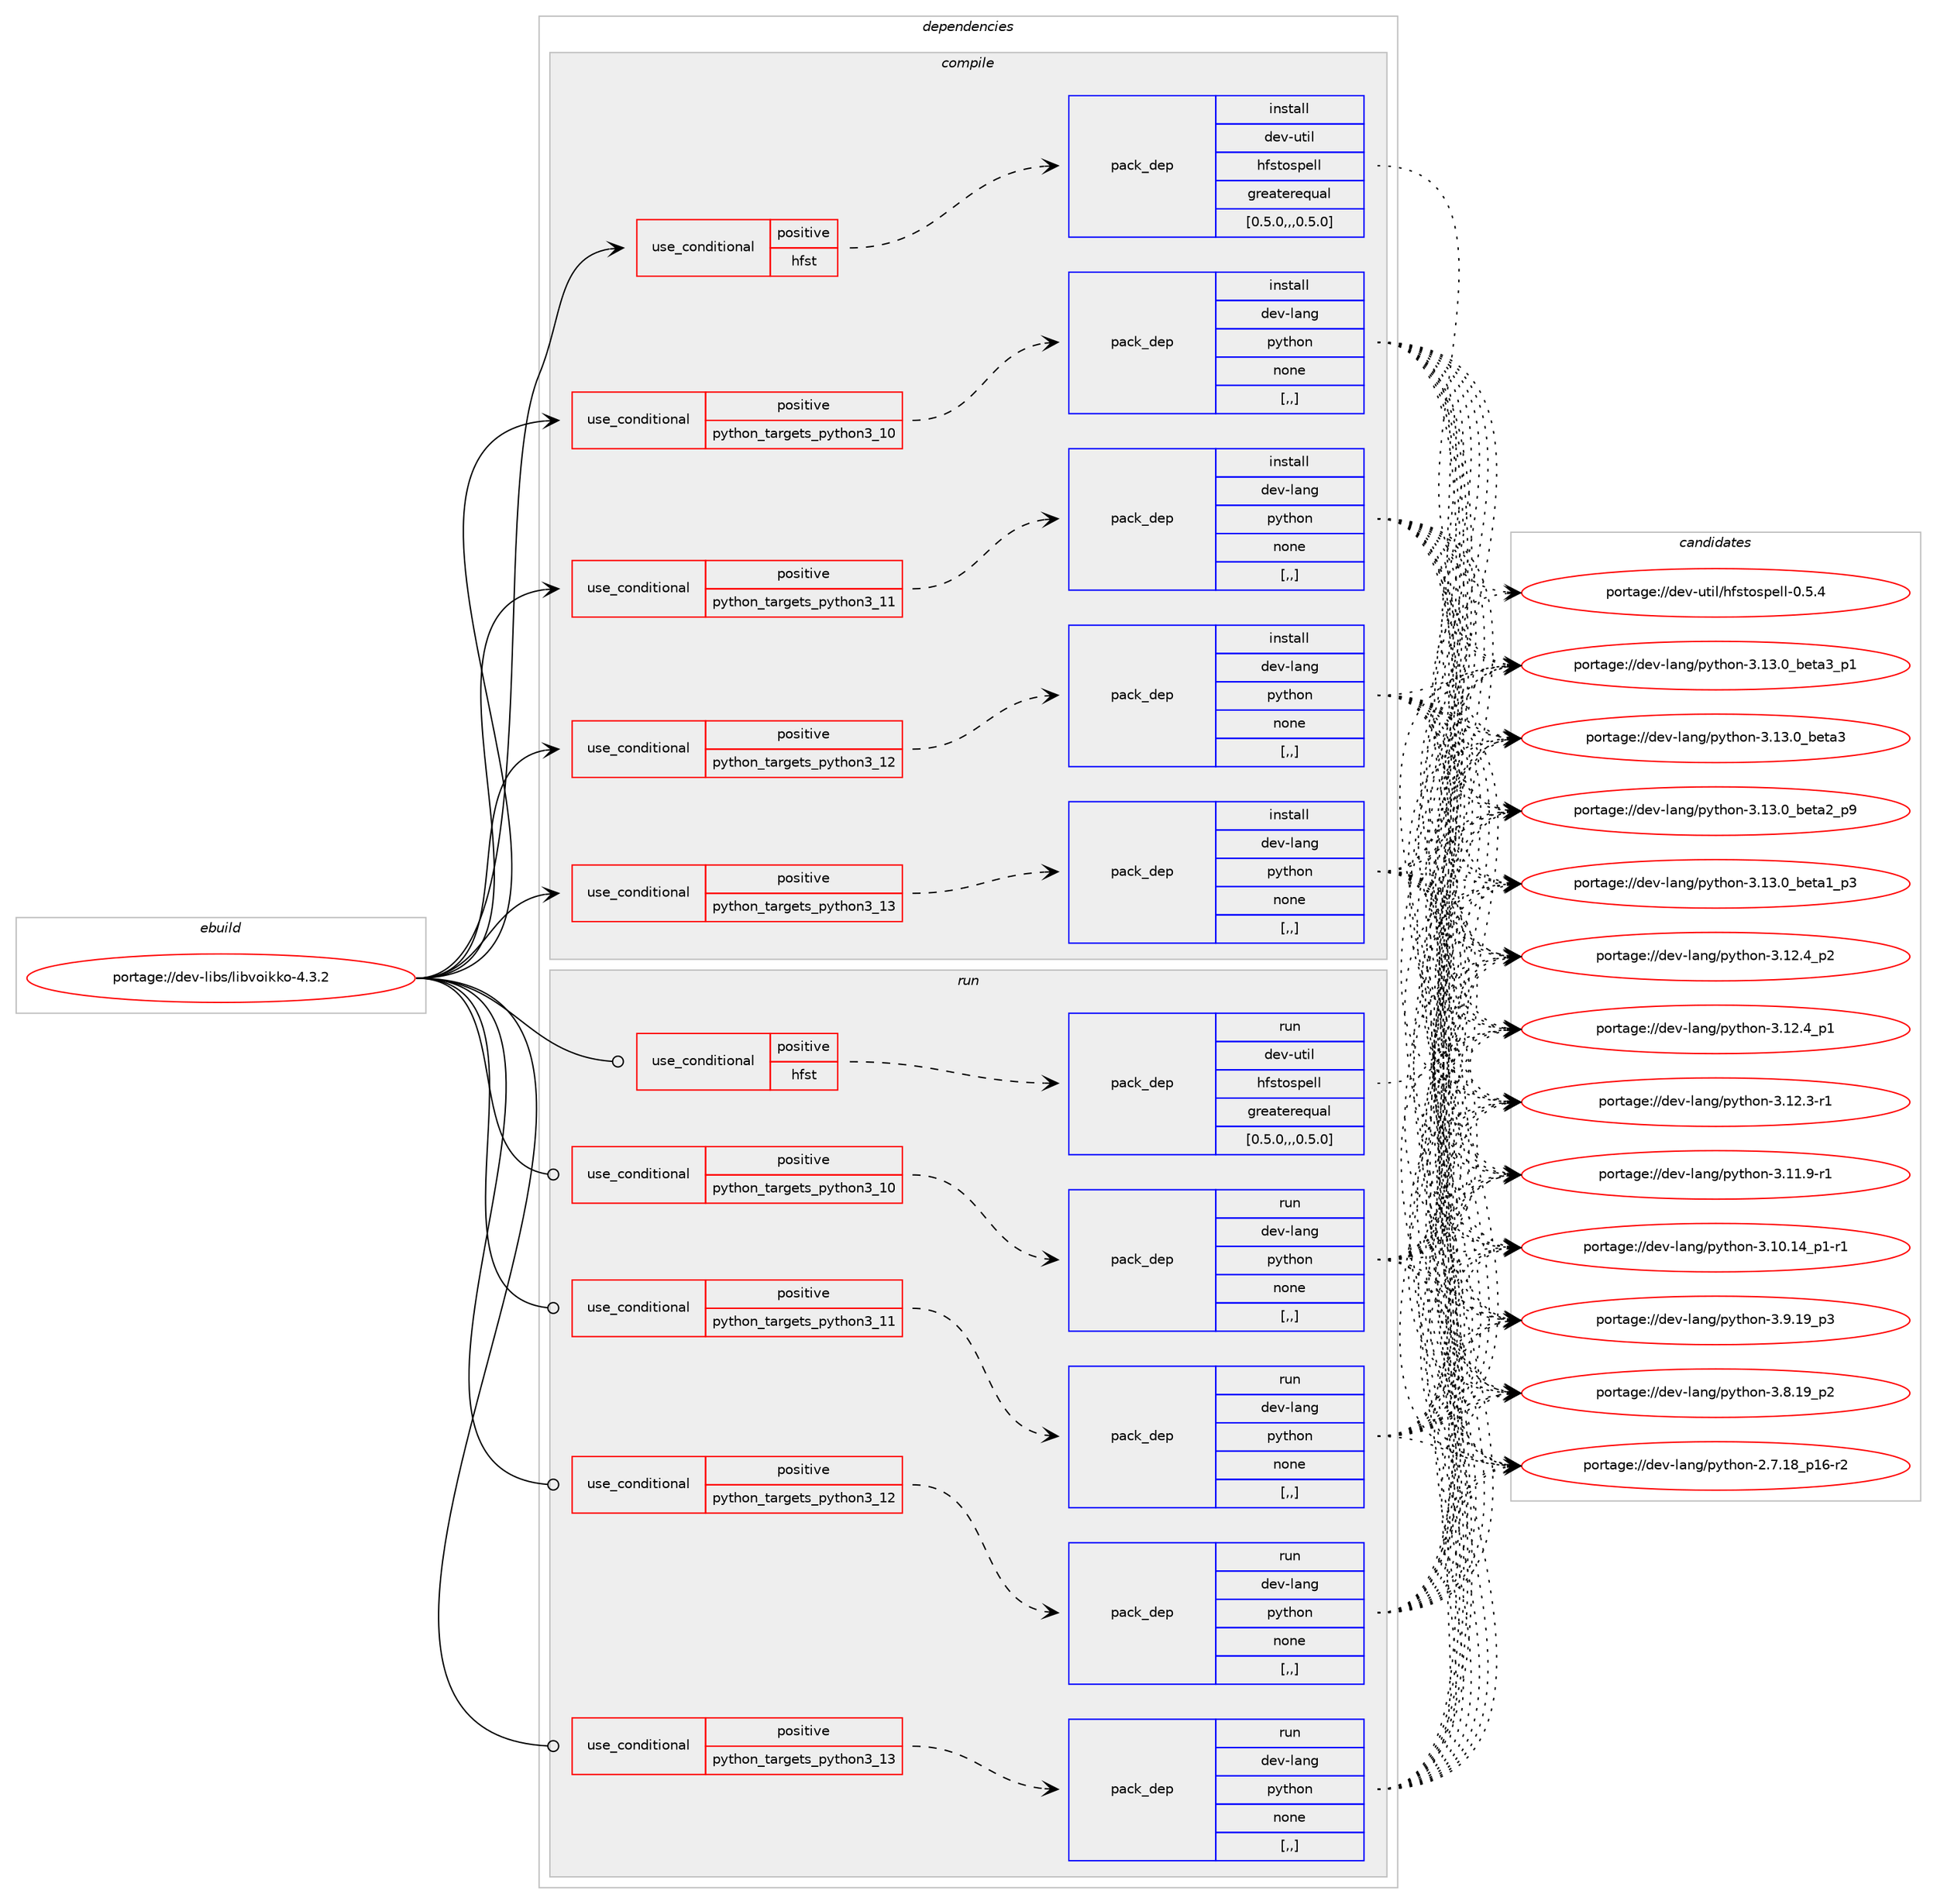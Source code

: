 digraph prolog {

# *************
# Graph options
# *************

newrank=true;
concentrate=true;
compound=true;
graph [rankdir=LR,fontname=Helvetica,fontsize=10,ranksep=1.5];#, ranksep=2.5, nodesep=0.2];
edge  [arrowhead=vee];
node  [fontname=Helvetica,fontsize=10];

# **********
# The ebuild
# **********

subgraph cluster_leftcol {
color=gray;
rank=same;
label=<<i>ebuild</i>>;
id [label="portage://dev-libs/libvoikko-4.3.2", color=red, width=4, href="../dev-libs/libvoikko-4.3.2.svg"];
}

# ****************
# The dependencies
# ****************

subgraph cluster_midcol {
color=gray;
label=<<i>dependencies</i>>;
subgraph cluster_compile {
fillcolor="#eeeeee";
style=filled;
label=<<i>compile</i>>;
subgraph cond27112 {
dependency110482 [label=<<TABLE BORDER="0" CELLBORDER="1" CELLSPACING="0" CELLPADDING="4"><TR><TD ROWSPAN="3" CELLPADDING="10">use_conditional</TD></TR><TR><TD>positive</TD></TR><TR><TD>hfst</TD></TR></TABLE>>, shape=none, color=red];
subgraph pack82189 {
dependency110483 [label=<<TABLE BORDER="0" CELLBORDER="1" CELLSPACING="0" CELLPADDING="4" WIDTH="220"><TR><TD ROWSPAN="6" CELLPADDING="30">pack_dep</TD></TR><TR><TD WIDTH="110">install</TD></TR><TR><TD>dev-util</TD></TR><TR><TD>hfstospell</TD></TR><TR><TD>greaterequal</TD></TR><TR><TD>[0.5.0,,,0.5.0]</TD></TR></TABLE>>, shape=none, color=blue];
}
dependency110482:e -> dependency110483:w [weight=20,style="dashed",arrowhead="vee"];
}
id:e -> dependency110482:w [weight=20,style="solid",arrowhead="vee"];
subgraph cond27113 {
dependency110484 [label=<<TABLE BORDER="0" CELLBORDER="1" CELLSPACING="0" CELLPADDING="4"><TR><TD ROWSPAN="3" CELLPADDING="10">use_conditional</TD></TR><TR><TD>positive</TD></TR><TR><TD>python_targets_python3_10</TD></TR></TABLE>>, shape=none, color=red];
subgraph pack82190 {
dependency110485 [label=<<TABLE BORDER="0" CELLBORDER="1" CELLSPACING="0" CELLPADDING="4" WIDTH="220"><TR><TD ROWSPAN="6" CELLPADDING="30">pack_dep</TD></TR><TR><TD WIDTH="110">install</TD></TR><TR><TD>dev-lang</TD></TR><TR><TD>python</TD></TR><TR><TD>none</TD></TR><TR><TD>[,,]</TD></TR></TABLE>>, shape=none, color=blue];
}
dependency110484:e -> dependency110485:w [weight=20,style="dashed",arrowhead="vee"];
}
id:e -> dependency110484:w [weight=20,style="solid",arrowhead="vee"];
subgraph cond27114 {
dependency110486 [label=<<TABLE BORDER="0" CELLBORDER="1" CELLSPACING="0" CELLPADDING="4"><TR><TD ROWSPAN="3" CELLPADDING="10">use_conditional</TD></TR><TR><TD>positive</TD></TR><TR><TD>python_targets_python3_11</TD></TR></TABLE>>, shape=none, color=red];
subgraph pack82191 {
dependency110487 [label=<<TABLE BORDER="0" CELLBORDER="1" CELLSPACING="0" CELLPADDING="4" WIDTH="220"><TR><TD ROWSPAN="6" CELLPADDING="30">pack_dep</TD></TR><TR><TD WIDTH="110">install</TD></TR><TR><TD>dev-lang</TD></TR><TR><TD>python</TD></TR><TR><TD>none</TD></TR><TR><TD>[,,]</TD></TR></TABLE>>, shape=none, color=blue];
}
dependency110486:e -> dependency110487:w [weight=20,style="dashed",arrowhead="vee"];
}
id:e -> dependency110486:w [weight=20,style="solid",arrowhead="vee"];
subgraph cond27115 {
dependency110488 [label=<<TABLE BORDER="0" CELLBORDER="1" CELLSPACING="0" CELLPADDING="4"><TR><TD ROWSPAN="3" CELLPADDING="10">use_conditional</TD></TR><TR><TD>positive</TD></TR><TR><TD>python_targets_python3_12</TD></TR></TABLE>>, shape=none, color=red];
subgraph pack82192 {
dependency110489 [label=<<TABLE BORDER="0" CELLBORDER="1" CELLSPACING="0" CELLPADDING="4" WIDTH="220"><TR><TD ROWSPAN="6" CELLPADDING="30">pack_dep</TD></TR><TR><TD WIDTH="110">install</TD></TR><TR><TD>dev-lang</TD></TR><TR><TD>python</TD></TR><TR><TD>none</TD></TR><TR><TD>[,,]</TD></TR></TABLE>>, shape=none, color=blue];
}
dependency110488:e -> dependency110489:w [weight=20,style="dashed",arrowhead="vee"];
}
id:e -> dependency110488:w [weight=20,style="solid",arrowhead="vee"];
subgraph cond27116 {
dependency110490 [label=<<TABLE BORDER="0" CELLBORDER="1" CELLSPACING="0" CELLPADDING="4"><TR><TD ROWSPAN="3" CELLPADDING="10">use_conditional</TD></TR><TR><TD>positive</TD></TR><TR><TD>python_targets_python3_13</TD></TR></TABLE>>, shape=none, color=red];
subgraph pack82193 {
dependency110491 [label=<<TABLE BORDER="0" CELLBORDER="1" CELLSPACING="0" CELLPADDING="4" WIDTH="220"><TR><TD ROWSPAN="6" CELLPADDING="30">pack_dep</TD></TR><TR><TD WIDTH="110">install</TD></TR><TR><TD>dev-lang</TD></TR><TR><TD>python</TD></TR><TR><TD>none</TD></TR><TR><TD>[,,]</TD></TR></TABLE>>, shape=none, color=blue];
}
dependency110490:e -> dependency110491:w [weight=20,style="dashed",arrowhead="vee"];
}
id:e -> dependency110490:w [weight=20,style="solid",arrowhead="vee"];
}
subgraph cluster_compileandrun {
fillcolor="#eeeeee";
style=filled;
label=<<i>compile and run</i>>;
}
subgraph cluster_run {
fillcolor="#eeeeee";
style=filled;
label=<<i>run</i>>;
subgraph cond27117 {
dependency110492 [label=<<TABLE BORDER="0" CELLBORDER="1" CELLSPACING="0" CELLPADDING="4"><TR><TD ROWSPAN="3" CELLPADDING="10">use_conditional</TD></TR><TR><TD>positive</TD></TR><TR><TD>hfst</TD></TR></TABLE>>, shape=none, color=red];
subgraph pack82194 {
dependency110493 [label=<<TABLE BORDER="0" CELLBORDER="1" CELLSPACING="0" CELLPADDING="4" WIDTH="220"><TR><TD ROWSPAN="6" CELLPADDING="30">pack_dep</TD></TR><TR><TD WIDTH="110">run</TD></TR><TR><TD>dev-util</TD></TR><TR><TD>hfstospell</TD></TR><TR><TD>greaterequal</TD></TR><TR><TD>[0.5.0,,,0.5.0]</TD></TR></TABLE>>, shape=none, color=blue];
}
dependency110492:e -> dependency110493:w [weight=20,style="dashed",arrowhead="vee"];
}
id:e -> dependency110492:w [weight=20,style="solid",arrowhead="odot"];
subgraph cond27118 {
dependency110494 [label=<<TABLE BORDER="0" CELLBORDER="1" CELLSPACING="0" CELLPADDING="4"><TR><TD ROWSPAN="3" CELLPADDING="10">use_conditional</TD></TR><TR><TD>positive</TD></TR><TR><TD>python_targets_python3_10</TD></TR></TABLE>>, shape=none, color=red];
subgraph pack82195 {
dependency110495 [label=<<TABLE BORDER="0" CELLBORDER="1" CELLSPACING="0" CELLPADDING="4" WIDTH="220"><TR><TD ROWSPAN="6" CELLPADDING="30">pack_dep</TD></TR><TR><TD WIDTH="110">run</TD></TR><TR><TD>dev-lang</TD></TR><TR><TD>python</TD></TR><TR><TD>none</TD></TR><TR><TD>[,,]</TD></TR></TABLE>>, shape=none, color=blue];
}
dependency110494:e -> dependency110495:w [weight=20,style="dashed",arrowhead="vee"];
}
id:e -> dependency110494:w [weight=20,style="solid",arrowhead="odot"];
subgraph cond27119 {
dependency110496 [label=<<TABLE BORDER="0" CELLBORDER="1" CELLSPACING="0" CELLPADDING="4"><TR><TD ROWSPAN="3" CELLPADDING="10">use_conditional</TD></TR><TR><TD>positive</TD></TR><TR><TD>python_targets_python3_11</TD></TR></TABLE>>, shape=none, color=red];
subgraph pack82196 {
dependency110497 [label=<<TABLE BORDER="0" CELLBORDER="1" CELLSPACING="0" CELLPADDING="4" WIDTH="220"><TR><TD ROWSPAN="6" CELLPADDING="30">pack_dep</TD></TR><TR><TD WIDTH="110">run</TD></TR><TR><TD>dev-lang</TD></TR><TR><TD>python</TD></TR><TR><TD>none</TD></TR><TR><TD>[,,]</TD></TR></TABLE>>, shape=none, color=blue];
}
dependency110496:e -> dependency110497:w [weight=20,style="dashed",arrowhead="vee"];
}
id:e -> dependency110496:w [weight=20,style="solid",arrowhead="odot"];
subgraph cond27120 {
dependency110498 [label=<<TABLE BORDER="0" CELLBORDER="1" CELLSPACING="0" CELLPADDING="4"><TR><TD ROWSPAN="3" CELLPADDING="10">use_conditional</TD></TR><TR><TD>positive</TD></TR><TR><TD>python_targets_python3_12</TD></TR></TABLE>>, shape=none, color=red];
subgraph pack82197 {
dependency110499 [label=<<TABLE BORDER="0" CELLBORDER="1" CELLSPACING="0" CELLPADDING="4" WIDTH="220"><TR><TD ROWSPAN="6" CELLPADDING="30">pack_dep</TD></TR><TR><TD WIDTH="110">run</TD></TR><TR><TD>dev-lang</TD></TR><TR><TD>python</TD></TR><TR><TD>none</TD></TR><TR><TD>[,,]</TD></TR></TABLE>>, shape=none, color=blue];
}
dependency110498:e -> dependency110499:w [weight=20,style="dashed",arrowhead="vee"];
}
id:e -> dependency110498:w [weight=20,style="solid",arrowhead="odot"];
subgraph cond27121 {
dependency110500 [label=<<TABLE BORDER="0" CELLBORDER="1" CELLSPACING="0" CELLPADDING="4"><TR><TD ROWSPAN="3" CELLPADDING="10">use_conditional</TD></TR><TR><TD>positive</TD></TR><TR><TD>python_targets_python3_13</TD></TR></TABLE>>, shape=none, color=red];
subgraph pack82198 {
dependency110501 [label=<<TABLE BORDER="0" CELLBORDER="1" CELLSPACING="0" CELLPADDING="4" WIDTH="220"><TR><TD ROWSPAN="6" CELLPADDING="30">pack_dep</TD></TR><TR><TD WIDTH="110">run</TD></TR><TR><TD>dev-lang</TD></TR><TR><TD>python</TD></TR><TR><TD>none</TD></TR><TR><TD>[,,]</TD></TR></TABLE>>, shape=none, color=blue];
}
dependency110500:e -> dependency110501:w [weight=20,style="dashed",arrowhead="vee"];
}
id:e -> dependency110500:w [weight=20,style="solid",arrowhead="odot"];
}
}

# **************
# The candidates
# **************

subgraph cluster_choices {
rank=same;
color=gray;
label=<<i>candidates</i>>;

subgraph choice82189 {
color=black;
nodesep=1;
choice1001011184511711610510847104102115116111115112101108108454846534652 [label="portage://dev-util/hfstospell-0.5.4", color=red, width=4,href="../dev-util/hfstospell-0.5.4.svg"];
dependency110483:e -> choice1001011184511711610510847104102115116111115112101108108454846534652:w [style=dotted,weight="100"];
}
subgraph choice82190 {
color=black;
nodesep=1;
choice10010111845108971101034711212111610411111045514649514648959810111697519511249 [label="portage://dev-lang/python-3.13.0_beta3_p1", color=red, width=4,href="../dev-lang/python-3.13.0_beta3_p1.svg"];
choice1001011184510897110103471121211161041111104551464951464895981011169751 [label="portage://dev-lang/python-3.13.0_beta3", color=red, width=4,href="../dev-lang/python-3.13.0_beta3.svg"];
choice10010111845108971101034711212111610411111045514649514648959810111697509511257 [label="portage://dev-lang/python-3.13.0_beta2_p9", color=red, width=4,href="../dev-lang/python-3.13.0_beta2_p9.svg"];
choice10010111845108971101034711212111610411111045514649514648959810111697499511251 [label="portage://dev-lang/python-3.13.0_beta1_p3", color=red, width=4,href="../dev-lang/python-3.13.0_beta1_p3.svg"];
choice100101118451089711010347112121116104111110455146495046529511250 [label="portage://dev-lang/python-3.12.4_p2", color=red, width=4,href="../dev-lang/python-3.12.4_p2.svg"];
choice100101118451089711010347112121116104111110455146495046529511249 [label="portage://dev-lang/python-3.12.4_p1", color=red, width=4,href="../dev-lang/python-3.12.4_p1.svg"];
choice100101118451089711010347112121116104111110455146495046514511449 [label="portage://dev-lang/python-3.12.3-r1", color=red, width=4,href="../dev-lang/python-3.12.3-r1.svg"];
choice100101118451089711010347112121116104111110455146494946574511449 [label="portage://dev-lang/python-3.11.9-r1", color=red, width=4,href="../dev-lang/python-3.11.9-r1.svg"];
choice100101118451089711010347112121116104111110455146494846495295112494511449 [label="portage://dev-lang/python-3.10.14_p1-r1", color=red, width=4,href="../dev-lang/python-3.10.14_p1-r1.svg"];
choice100101118451089711010347112121116104111110455146574649579511251 [label="portage://dev-lang/python-3.9.19_p3", color=red, width=4,href="../dev-lang/python-3.9.19_p3.svg"];
choice100101118451089711010347112121116104111110455146564649579511250 [label="portage://dev-lang/python-3.8.19_p2", color=red, width=4,href="../dev-lang/python-3.8.19_p2.svg"];
choice100101118451089711010347112121116104111110455046554649569511249544511450 [label="portage://dev-lang/python-2.7.18_p16-r2", color=red, width=4,href="../dev-lang/python-2.7.18_p16-r2.svg"];
dependency110485:e -> choice10010111845108971101034711212111610411111045514649514648959810111697519511249:w [style=dotted,weight="100"];
dependency110485:e -> choice1001011184510897110103471121211161041111104551464951464895981011169751:w [style=dotted,weight="100"];
dependency110485:e -> choice10010111845108971101034711212111610411111045514649514648959810111697509511257:w [style=dotted,weight="100"];
dependency110485:e -> choice10010111845108971101034711212111610411111045514649514648959810111697499511251:w [style=dotted,weight="100"];
dependency110485:e -> choice100101118451089711010347112121116104111110455146495046529511250:w [style=dotted,weight="100"];
dependency110485:e -> choice100101118451089711010347112121116104111110455146495046529511249:w [style=dotted,weight="100"];
dependency110485:e -> choice100101118451089711010347112121116104111110455146495046514511449:w [style=dotted,weight="100"];
dependency110485:e -> choice100101118451089711010347112121116104111110455146494946574511449:w [style=dotted,weight="100"];
dependency110485:e -> choice100101118451089711010347112121116104111110455146494846495295112494511449:w [style=dotted,weight="100"];
dependency110485:e -> choice100101118451089711010347112121116104111110455146574649579511251:w [style=dotted,weight="100"];
dependency110485:e -> choice100101118451089711010347112121116104111110455146564649579511250:w [style=dotted,weight="100"];
dependency110485:e -> choice100101118451089711010347112121116104111110455046554649569511249544511450:w [style=dotted,weight="100"];
}
subgraph choice82191 {
color=black;
nodesep=1;
choice10010111845108971101034711212111610411111045514649514648959810111697519511249 [label="portage://dev-lang/python-3.13.0_beta3_p1", color=red, width=4,href="../dev-lang/python-3.13.0_beta3_p1.svg"];
choice1001011184510897110103471121211161041111104551464951464895981011169751 [label="portage://dev-lang/python-3.13.0_beta3", color=red, width=4,href="../dev-lang/python-3.13.0_beta3.svg"];
choice10010111845108971101034711212111610411111045514649514648959810111697509511257 [label="portage://dev-lang/python-3.13.0_beta2_p9", color=red, width=4,href="../dev-lang/python-3.13.0_beta2_p9.svg"];
choice10010111845108971101034711212111610411111045514649514648959810111697499511251 [label="portage://dev-lang/python-3.13.0_beta1_p3", color=red, width=4,href="../dev-lang/python-3.13.0_beta1_p3.svg"];
choice100101118451089711010347112121116104111110455146495046529511250 [label="portage://dev-lang/python-3.12.4_p2", color=red, width=4,href="../dev-lang/python-3.12.4_p2.svg"];
choice100101118451089711010347112121116104111110455146495046529511249 [label="portage://dev-lang/python-3.12.4_p1", color=red, width=4,href="../dev-lang/python-3.12.4_p1.svg"];
choice100101118451089711010347112121116104111110455146495046514511449 [label="portage://dev-lang/python-3.12.3-r1", color=red, width=4,href="../dev-lang/python-3.12.3-r1.svg"];
choice100101118451089711010347112121116104111110455146494946574511449 [label="portage://dev-lang/python-3.11.9-r1", color=red, width=4,href="../dev-lang/python-3.11.9-r1.svg"];
choice100101118451089711010347112121116104111110455146494846495295112494511449 [label="portage://dev-lang/python-3.10.14_p1-r1", color=red, width=4,href="../dev-lang/python-3.10.14_p1-r1.svg"];
choice100101118451089711010347112121116104111110455146574649579511251 [label="portage://dev-lang/python-3.9.19_p3", color=red, width=4,href="../dev-lang/python-3.9.19_p3.svg"];
choice100101118451089711010347112121116104111110455146564649579511250 [label="portage://dev-lang/python-3.8.19_p2", color=red, width=4,href="../dev-lang/python-3.8.19_p2.svg"];
choice100101118451089711010347112121116104111110455046554649569511249544511450 [label="portage://dev-lang/python-2.7.18_p16-r2", color=red, width=4,href="../dev-lang/python-2.7.18_p16-r2.svg"];
dependency110487:e -> choice10010111845108971101034711212111610411111045514649514648959810111697519511249:w [style=dotted,weight="100"];
dependency110487:e -> choice1001011184510897110103471121211161041111104551464951464895981011169751:w [style=dotted,weight="100"];
dependency110487:e -> choice10010111845108971101034711212111610411111045514649514648959810111697509511257:w [style=dotted,weight="100"];
dependency110487:e -> choice10010111845108971101034711212111610411111045514649514648959810111697499511251:w [style=dotted,weight="100"];
dependency110487:e -> choice100101118451089711010347112121116104111110455146495046529511250:w [style=dotted,weight="100"];
dependency110487:e -> choice100101118451089711010347112121116104111110455146495046529511249:w [style=dotted,weight="100"];
dependency110487:e -> choice100101118451089711010347112121116104111110455146495046514511449:w [style=dotted,weight="100"];
dependency110487:e -> choice100101118451089711010347112121116104111110455146494946574511449:w [style=dotted,weight="100"];
dependency110487:e -> choice100101118451089711010347112121116104111110455146494846495295112494511449:w [style=dotted,weight="100"];
dependency110487:e -> choice100101118451089711010347112121116104111110455146574649579511251:w [style=dotted,weight="100"];
dependency110487:e -> choice100101118451089711010347112121116104111110455146564649579511250:w [style=dotted,weight="100"];
dependency110487:e -> choice100101118451089711010347112121116104111110455046554649569511249544511450:w [style=dotted,weight="100"];
}
subgraph choice82192 {
color=black;
nodesep=1;
choice10010111845108971101034711212111610411111045514649514648959810111697519511249 [label="portage://dev-lang/python-3.13.0_beta3_p1", color=red, width=4,href="../dev-lang/python-3.13.0_beta3_p1.svg"];
choice1001011184510897110103471121211161041111104551464951464895981011169751 [label="portage://dev-lang/python-3.13.0_beta3", color=red, width=4,href="../dev-lang/python-3.13.0_beta3.svg"];
choice10010111845108971101034711212111610411111045514649514648959810111697509511257 [label="portage://dev-lang/python-3.13.0_beta2_p9", color=red, width=4,href="../dev-lang/python-3.13.0_beta2_p9.svg"];
choice10010111845108971101034711212111610411111045514649514648959810111697499511251 [label="portage://dev-lang/python-3.13.0_beta1_p3", color=red, width=4,href="../dev-lang/python-3.13.0_beta1_p3.svg"];
choice100101118451089711010347112121116104111110455146495046529511250 [label="portage://dev-lang/python-3.12.4_p2", color=red, width=4,href="../dev-lang/python-3.12.4_p2.svg"];
choice100101118451089711010347112121116104111110455146495046529511249 [label="portage://dev-lang/python-3.12.4_p1", color=red, width=4,href="../dev-lang/python-3.12.4_p1.svg"];
choice100101118451089711010347112121116104111110455146495046514511449 [label="portage://dev-lang/python-3.12.3-r1", color=red, width=4,href="../dev-lang/python-3.12.3-r1.svg"];
choice100101118451089711010347112121116104111110455146494946574511449 [label="portage://dev-lang/python-3.11.9-r1", color=red, width=4,href="../dev-lang/python-3.11.9-r1.svg"];
choice100101118451089711010347112121116104111110455146494846495295112494511449 [label="portage://dev-lang/python-3.10.14_p1-r1", color=red, width=4,href="../dev-lang/python-3.10.14_p1-r1.svg"];
choice100101118451089711010347112121116104111110455146574649579511251 [label="portage://dev-lang/python-3.9.19_p3", color=red, width=4,href="../dev-lang/python-3.9.19_p3.svg"];
choice100101118451089711010347112121116104111110455146564649579511250 [label="portage://dev-lang/python-3.8.19_p2", color=red, width=4,href="../dev-lang/python-3.8.19_p2.svg"];
choice100101118451089711010347112121116104111110455046554649569511249544511450 [label="portage://dev-lang/python-2.7.18_p16-r2", color=red, width=4,href="../dev-lang/python-2.7.18_p16-r2.svg"];
dependency110489:e -> choice10010111845108971101034711212111610411111045514649514648959810111697519511249:w [style=dotted,weight="100"];
dependency110489:e -> choice1001011184510897110103471121211161041111104551464951464895981011169751:w [style=dotted,weight="100"];
dependency110489:e -> choice10010111845108971101034711212111610411111045514649514648959810111697509511257:w [style=dotted,weight="100"];
dependency110489:e -> choice10010111845108971101034711212111610411111045514649514648959810111697499511251:w [style=dotted,weight="100"];
dependency110489:e -> choice100101118451089711010347112121116104111110455146495046529511250:w [style=dotted,weight="100"];
dependency110489:e -> choice100101118451089711010347112121116104111110455146495046529511249:w [style=dotted,weight="100"];
dependency110489:e -> choice100101118451089711010347112121116104111110455146495046514511449:w [style=dotted,weight="100"];
dependency110489:e -> choice100101118451089711010347112121116104111110455146494946574511449:w [style=dotted,weight="100"];
dependency110489:e -> choice100101118451089711010347112121116104111110455146494846495295112494511449:w [style=dotted,weight="100"];
dependency110489:e -> choice100101118451089711010347112121116104111110455146574649579511251:w [style=dotted,weight="100"];
dependency110489:e -> choice100101118451089711010347112121116104111110455146564649579511250:w [style=dotted,weight="100"];
dependency110489:e -> choice100101118451089711010347112121116104111110455046554649569511249544511450:w [style=dotted,weight="100"];
}
subgraph choice82193 {
color=black;
nodesep=1;
choice10010111845108971101034711212111610411111045514649514648959810111697519511249 [label="portage://dev-lang/python-3.13.0_beta3_p1", color=red, width=4,href="../dev-lang/python-3.13.0_beta3_p1.svg"];
choice1001011184510897110103471121211161041111104551464951464895981011169751 [label="portage://dev-lang/python-3.13.0_beta3", color=red, width=4,href="../dev-lang/python-3.13.0_beta3.svg"];
choice10010111845108971101034711212111610411111045514649514648959810111697509511257 [label="portage://dev-lang/python-3.13.0_beta2_p9", color=red, width=4,href="../dev-lang/python-3.13.0_beta2_p9.svg"];
choice10010111845108971101034711212111610411111045514649514648959810111697499511251 [label="portage://dev-lang/python-3.13.0_beta1_p3", color=red, width=4,href="../dev-lang/python-3.13.0_beta1_p3.svg"];
choice100101118451089711010347112121116104111110455146495046529511250 [label="portage://dev-lang/python-3.12.4_p2", color=red, width=4,href="../dev-lang/python-3.12.4_p2.svg"];
choice100101118451089711010347112121116104111110455146495046529511249 [label="portage://dev-lang/python-3.12.4_p1", color=red, width=4,href="../dev-lang/python-3.12.4_p1.svg"];
choice100101118451089711010347112121116104111110455146495046514511449 [label="portage://dev-lang/python-3.12.3-r1", color=red, width=4,href="../dev-lang/python-3.12.3-r1.svg"];
choice100101118451089711010347112121116104111110455146494946574511449 [label="portage://dev-lang/python-3.11.9-r1", color=red, width=4,href="../dev-lang/python-3.11.9-r1.svg"];
choice100101118451089711010347112121116104111110455146494846495295112494511449 [label="portage://dev-lang/python-3.10.14_p1-r1", color=red, width=4,href="../dev-lang/python-3.10.14_p1-r1.svg"];
choice100101118451089711010347112121116104111110455146574649579511251 [label="portage://dev-lang/python-3.9.19_p3", color=red, width=4,href="../dev-lang/python-3.9.19_p3.svg"];
choice100101118451089711010347112121116104111110455146564649579511250 [label="portage://dev-lang/python-3.8.19_p2", color=red, width=4,href="../dev-lang/python-3.8.19_p2.svg"];
choice100101118451089711010347112121116104111110455046554649569511249544511450 [label="portage://dev-lang/python-2.7.18_p16-r2", color=red, width=4,href="../dev-lang/python-2.7.18_p16-r2.svg"];
dependency110491:e -> choice10010111845108971101034711212111610411111045514649514648959810111697519511249:w [style=dotted,weight="100"];
dependency110491:e -> choice1001011184510897110103471121211161041111104551464951464895981011169751:w [style=dotted,weight="100"];
dependency110491:e -> choice10010111845108971101034711212111610411111045514649514648959810111697509511257:w [style=dotted,weight="100"];
dependency110491:e -> choice10010111845108971101034711212111610411111045514649514648959810111697499511251:w [style=dotted,weight="100"];
dependency110491:e -> choice100101118451089711010347112121116104111110455146495046529511250:w [style=dotted,weight="100"];
dependency110491:e -> choice100101118451089711010347112121116104111110455146495046529511249:w [style=dotted,weight="100"];
dependency110491:e -> choice100101118451089711010347112121116104111110455146495046514511449:w [style=dotted,weight="100"];
dependency110491:e -> choice100101118451089711010347112121116104111110455146494946574511449:w [style=dotted,weight="100"];
dependency110491:e -> choice100101118451089711010347112121116104111110455146494846495295112494511449:w [style=dotted,weight="100"];
dependency110491:e -> choice100101118451089711010347112121116104111110455146574649579511251:w [style=dotted,weight="100"];
dependency110491:e -> choice100101118451089711010347112121116104111110455146564649579511250:w [style=dotted,weight="100"];
dependency110491:e -> choice100101118451089711010347112121116104111110455046554649569511249544511450:w [style=dotted,weight="100"];
}
subgraph choice82194 {
color=black;
nodesep=1;
choice1001011184511711610510847104102115116111115112101108108454846534652 [label="portage://dev-util/hfstospell-0.5.4", color=red, width=4,href="../dev-util/hfstospell-0.5.4.svg"];
dependency110493:e -> choice1001011184511711610510847104102115116111115112101108108454846534652:w [style=dotted,weight="100"];
}
subgraph choice82195 {
color=black;
nodesep=1;
choice10010111845108971101034711212111610411111045514649514648959810111697519511249 [label="portage://dev-lang/python-3.13.0_beta3_p1", color=red, width=4,href="../dev-lang/python-3.13.0_beta3_p1.svg"];
choice1001011184510897110103471121211161041111104551464951464895981011169751 [label="portage://dev-lang/python-3.13.0_beta3", color=red, width=4,href="../dev-lang/python-3.13.0_beta3.svg"];
choice10010111845108971101034711212111610411111045514649514648959810111697509511257 [label="portage://dev-lang/python-3.13.0_beta2_p9", color=red, width=4,href="../dev-lang/python-3.13.0_beta2_p9.svg"];
choice10010111845108971101034711212111610411111045514649514648959810111697499511251 [label="portage://dev-lang/python-3.13.0_beta1_p3", color=red, width=4,href="../dev-lang/python-3.13.0_beta1_p3.svg"];
choice100101118451089711010347112121116104111110455146495046529511250 [label="portage://dev-lang/python-3.12.4_p2", color=red, width=4,href="../dev-lang/python-3.12.4_p2.svg"];
choice100101118451089711010347112121116104111110455146495046529511249 [label="portage://dev-lang/python-3.12.4_p1", color=red, width=4,href="../dev-lang/python-3.12.4_p1.svg"];
choice100101118451089711010347112121116104111110455146495046514511449 [label="portage://dev-lang/python-3.12.3-r1", color=red, width=4,href="../dev-lang/python-3.12.3-r1.svg"];
choice100101118451089711010347112121116104111110455146494946574511449 [label="portage://dev-lang/python-3.11.9-r1", color=red, width=4,href="../dev-lang/python-3.11.9-r1.svg"];
choice100101118451089711010347112121116104111110455146494846495295112494511449 [label="portage://dev-lang/python-3.10.14_p1-r1", color=red, width=4,href="../dev-lang/python-3.10.14_p1-r1.svg"];
choice100101118451089711010347112121116104111110455146574649579511251 [label="portage://dev-lang/python-3.9.19_p3", color=red, width=4,href="../dev-lang/python-3.9.19_p3.svg"];
choice100101118451089711010347112121116104111110455146564649579511250 [label="portage://dev-lang/python-3.8.19_p2", color=red, width=4,href="../dev-lang/python-3.8.19_p2.svg"];
choice100101118451089711010347112121116104111110455046554649569511249544511450 [label="portage://dev-lang/python-2.7.18_p16-r2", color=red, width=4,href="../dev-lang/python-2.7.18_p16-r2.svg"];
dependency110495:e -> choice10010111845108971101034711212111610411111045514649514648959810111697519511249:w [style=dotted,weight="100"];
dependency110495:e -> choice1001011184510897110103471121211161041111104551464951464895981011169751:w [style=dotted,weight="100"];
dependency110495:e -> choice10010111845108971101034711212111610411111045514649514648959810111697509511257:w [style=dotted,weight="100"];
dependency110495:e -> choice10010111845108971101034711212111610411111045514649514648959810111697499511251:w [style=dotted,weight="100"];
dependency110495:e -> choice100101118451089711010347112121116104111110455146495046529511250:w [style=dotted,weight="100"];
dependency110495:e -> choice100101118451089711010347112121116104111110455146495046529511249:w [style=dotted,weight="100"];
dependency110495:e -> choice100101118451089711010347112121116104111110455146495046514511449:w [style=dotted,weight="100"];
dependency110495:e -> choice100101118451089711010347112121116104111110455146494946574511449:w [style=dotted,weight="100"];
dependency110495:e -> choice100101118451089711010347112121116104111110455146494846495295112494511449:w [style=dotted,weight="100"];
dependency110495:e -> choice100101118451089711010347112121116104111110455146574649579511251:w [style=dotted,weight="100"];
dependency110495:e -> choice100101118451089711010347112121116104111110455146564649579511250:w [style=dotted,weight="100"];
dependency110495:e -> choice100101118451089711010347112121116104111110455046554649569511249544511450:w [style=dotted,weight="100"];
}
subgraph choice82196 {
color=black;
nodesep=1;
choice10010111845108971101034711212111610411111045514649514648959810111697519511249 [label="portage://dev-lang/python-3.13.0_beta3_p1", color=red, width=4,href="../dev-lang/python-3.13.0_beta3_p1.svg"];
choice1001011184510897110103471121211161041111104551464951464895981011169751 [label="portage://dev-lang/python-3.13.0_beta3", color=red, width=4,href="../dev-lang/python-3.13.0_beta3.svg"];
choice10010111845108971101034711212111610411111045514649514648959810111697509511257 [label="portage://dev-lang/python-3.13.0_beta2_p9", color=red, width=4,href="../dev-lang/python-3.13.0_beta2_p9.svg"];
choice10010111845108971101034711212111610411111045514649514648959810111697499511251 [label="portage://dev-lang/python-3.13.0_beta1_p3", color=red, width=4,href="../dev-lang/python-3.13.0_beta1_p3.svg"];
choice100101118451089711010347112121116104111110455146495046529511250 [label="portage://dev-lang/python-3.12.4_p2", color=red, width=4,href="../dev-lang/python-3.12.4_p2.svg"];
choice100101118451089711010347112121116104111110455146495046529511249 [label="portage://dev-lang/python-3.12.4_p1", color=red, width=4,href="../dev-lang/python-3.12.4_p1.svg"];
choice100101118451089711010347112121116104111110455146495046514511449 [label="portage://dev-lang/python-3.12.3-r1", color=red, width=4,href="../dev-lang/python-3.12.3-r1.svg"];
choice100101118451089711010347112121116104111110455146494946574511449 [label="portage://dev-lang/python-3.11.9-r1", color=red, width=4,href="../dev-lang/python-3.11.9-r1.svg"];
choice100101118451089711010347112121116104111110455146494846495295112494511449 [label="portage://dev-lang/python-3.10.14_p1-r1", color=red, width=4,href="../dev-lang/python-3.10.14_p1-r1.svg"];
choice100101118451089711010347112121116104111110455146574649579511251 [label="portage://dev-lang/python-3.9.19_p3", color=red, width=4,href="../dev-lang/python-3.9.19_p3.svg"];
choice100101118451089711010347112121116104111110455146564649579511250 [label="portage://dev-lang/python-3.8.19_p2", color=red, width=4,href="../dev-lang/python-3.8.19_p2.svg"];
choice100101118451089711010347112121116104111110455046554649569511249544511450 [label="portage://dev-lang/python-2.7.18_p16-r2", color=red, width=4,href="../dev-lang/python-2.7.18_p16-r2.svg"];
dependency110497:e -> choice10010111845108971101034711212111610411111045514649514648959810111697519511249:w [style=dotted,weight="100"];
dependency110497:e -> choice1001011184510897110103471121211161041111104551464951464895981011169751:w [style=dotted,weight="100"];
dependency110497:e -> choice10010111845108971101034711212111610411111045514649514648959810111697509511257:w [style=dotted,weight="100"];
dependency110497:e -> choice10010111845108971101034711212111610411111045514649514648959810111697499511251:w [style=dotted,weight="100"];
dependency110497:e -> choice100101118451089711010347112121116104111110455146495046529511250:w [style=dotted,weight="100"];
dependency110497:e -> choice100101118451089711010347112121116104111110455146495046529511249:w [style=dotted,weight="100"];
dependency110497:e -> choice100101118451089711010347112121116104111110455146495046514511449:w [style=dotted,weight="100"];
dependency110497:e -> choice100101118451089711010347112121116104111110455146494946574511449:w [style=dotted,weight="100"];
dependency110497:e -> choice100101118451089711010347112121116104111110455146494846495295112494511449:w [style=dotted,weight="100"];
dependency110497:e -> choice100101118451089711010347112121116104111110455146574649579511251:w [style=dotted,weight="100"];
dependency110497:e -> choice100101118451089711010347112121116104111110455146564649579511250:w [style=dotted,weight="100"];
dependency110497:e -> choice100101118451089711010347112121116104111110455046554649569511249544511450:w [style=dotted,weight="100"];
}
subgraph choice82197 {
color=black;
nodesep=1;
choice10010111845108971101034711212111610411111045514649514648959810111697519511249 [label="portage://dev-lang/python-3.13.0_beta3_p1", color=red, width=4,href="../dev-lang/python-3.13.0_beta3_p1.svg"];
choice1001011184510897110103471121211161041111104551464951464895981011169751 [label="portage://dev-lang/python-3.13.0_beta3", color=red, width=4,href="../dev-lang/python-3.13.0_beta3.svg"];
choice10010111845108971101034711212111610411111045514649514648959810111697509511257 [label="portage://dev-lang/python-3.13.0_beta2_p9", color=red, width=4,href="../dev-lang/python-3.13.0_beta2_p9.svg"];
choice10010111845108971101034711212111610411111045514649514648959810111697499511251 [label="portage://dev-lang/python-3.13.0_beta1_p3", color=red, width=4,href="../dev-lang/python-3.13.0_beta1_p3.svg"];
choice100101118451089711010347112121116104111110455146495046529511250 [label="portage://dev-lang/python-3.12.4_p2", color=red, width=4,href="../dev-lang/python-3.12.4_p2.svg"];
choice100101118451089711010347112121116104111110455146495046529511249 [label="portage://dev-lang/python-3.12.4_p1", color=red, width=4,href="../dev-lang/python-3.12.4_p1.svg"];
choice100101118451089711010347112121116104111110455146495046514511449 [label="portage://dev-lang/python-3.12.3-r1", color=red, width=4,href="../dev-lang/python-3.12.3-r1.svg"];
choice100101118451089711010347112121116104111110455146494946574511449 [label="portage://dev-lang/python-3.11.9-r1", color=red, width=4,href="../dev-lang/python-3.11.9-r1.svg"];
choice100101118451089711010347112121116104111110455146494846495295112494511449 [label="portage://dev-lang/python-3.10.14_p1-r1", color=red, width=4,href="../dev-lang/python-3.10.14_p1-r1.svg"];
choice100101118451089711010347112121116104111110455146574649579511251 [label="portage://dev-lang/python-3.9.19_p3", color=red, width=4,href="../dev-lang/python-3.9.19_p3.svg"];
choice100101118451089711010347112121116104111110455146564649579511250 [label="portage://dev-lang/python-3.8.19_p2", color=red, width=4,href="../dev-lang/python-3.8.19_p2.svg"];
choice100101118451089711010347112121116104111110455046554649569511249544511450 [label="portage://dev-lang/python-2.7.18_p16-r2", color=red, width=4,href="../dev-lang/python-2.7.18_p16-r2.svg"];
dependency110499:e -> choice10010111845108971101034711212111610411111045514649514648959810111697519511249:w [style=dotted,weight="100"];
dependency110499:e -> choice1001011184510897110103471121211161041111104551464951464895981011169751:w [style=dotted,weight="100"];
dependency110499:e -> choice10010111845108971101034711212111610411111045514649514648959810111697509511257:w [style=dotted,weight="100"];
dependency110499:e -> choice10010111845108971101034711212111610411111045514649514648959810111697499511251:w [style=dotted,weight="100"];
dependency110499:e -> choice100101118451089711010347112121116104111110455146495046529511250:w [style=dotted,weight="100"];
dependency110499:e -> choice100101118451089711010347112121116104111110455146495046529511249:w [style=dotted,weight="100"];
dependency110499:e -> choice100101118451089711010347112121116104111110455146495046514511449:w [style=dotted,weight="100"];
dependency110499:e -> choice100101118451089711010347112121116104111110455146494946574511449:w [style=dotted,weight="100"];
dependency110499:e -> choice100101118451089711010347112121116104111110455146494846495295112494511449:w [style=dotted,weight="100"];
dependency110499:e -> choice100101118451089711010347112121116104111110455146574649579511251:w [style=dotted,weight="100"];
dependency110499:e -> choice100101118451089711010347112121116104111110455146564649579511250:w [style=dotted,weight="100"];
dependency110499:e -> choice100101118451089711010347112121116104111110455046554649569511249544511450:w [style=dotted,weight="100"];
}
subgraph choice82198 {
color=black;
nodesep=1;
choice10010111845108971101034711212111610411111045514649514648959810111697519511249 [label="portage://dev-lang/python-3.13.0_beta3_p1", color=red, width=4,href="../dev-lang/python-3.13.0_beta3_p1.svg"];
choice1001011184510897110103471121211161041111104551464951464895981011169751 [label="portage://dev-lang/python-3.13.0_beta3", color=red, width=4,href="../dev-lang/python-3.13.0_beta3.svg"];
choice10010111845108971101034711212111610411111045514649514648959810111697509511257 [label="portage://dev-lang/python-3.13.0_beta2_p9", color=red, width=4,href="../dev-lang/python-3.13.0_beta2_p9.svg"];
choice10010111845108971101034711212111610411111045514649514648959810111697499511251 [label="portage://dev-lang/python-3.13.0_beta1_p3", color=red, width=4,href="../dev-lang/python-3.13.0_beta1_p3.svg"];
choice100101118451089711010347112121116104111110455146495046529511250 [label="portage://dev-lang/python-3.12.4_p2", color=red, width=4,href="../dev-lang/python-3.12.4_p2.svg"];
choice100101118451089711010347112121116104111110455146495046529511249 [label="portage://dev-lang/python-3.12.4_p1", color=red, width=4,href="../dev-lang/python-3.12.4_p1.svg"];
choice100101118451089711010347112121116104111110455146495046514511449 [label="portage://dev-lang/python-3.12.3-r1", color=red, width=4,href="../dev-lang/python-3.12.3-r1.svg"];
choice100101118451089711010347112121116104111110455146494946574511449 [label="portage://dev-lang/python-3.11.9-r1", color=red, width=4,href="../dev-lang/python-3.11.9-r1.svg"];
choice100101118451089711010347112121116104111110455146494846495295112494511449 [label="portage://dev-lang/python-3.10.14_p1-r1", color=red, width=4,href="../dev-lang/python-3.10.14_p1-r1.svg"];
choice100101118451089711010347112121116104111110455146574649579511251 [label="portage://dev-lang/python-3.9.19_p3", color=red, width=4,href="../dev-lang/python-3.9.19_p3.svg"];
choice100101118451089711010347112121116104111110455146564649579511250 [label="portage://dev-lang/python-3.8.19_p2", color=red, width=4,href="../dev-lang/python-3.8.19_p2.svg"];
choice100101118451089711010347112121116104111110455046554649569511249544511450 [label="portage://dev-lang/python-2.7.18_p16-r2", color=red, width=4,href="../dev-lang/python-2.7.18_p16-r2.svg"];
dependency110501:e -> choice10010111845108971101034711212111610411111045514649514648959810111697519511249:w [style=dotted,weight="100"];
dependency110501:e -> choice1001011184510897110103471121211161041111104551464951464895981011169751:w [style=dotted,weight="100"];
dependency110501:e -> choice10010111845108971101034711212111610411111045514649514648959810111697509511257:w [style=dotted,weight="100"];
dependency110501:e -> choice10010111845108971101034711212111610411111045514649514648959810111697499511251:w [style=dotted,weight="100"];
dependency110501:e -> choice100101118451089711010347112121116104111110455146495046529511250:w [style=dotted,weight="100"];
dependency110501:e -> choice100101118451089711010347112121116104111110455146495046529511249:w [style=dotted,weight="100"];
dependency110501:e -> choice100101118451089711010347112121116104111110455146495046514511449:w [style=dotted,weight="100"];
dependency110501:e -> choice100101118451089711010347112121116104111110455146494946574511449:w [style=dotted,weight="100"];
dependency110501:e -> choice100101118451089711010347112121116104111110455146494846495295112494511449:w [style=dotted,weight="100"];
dependency110501:e -> choice100101118451089711010347112121116104111110455146574649579511251:w [style=dotted,weight="100"];
dependency110501:e -> choice100101118451089711010347112121116104111110455146564649579511250:w [style=dotted,weight="100"];
dependency110501:e -> choice100101118451089711010347112121116104111110455046554649569511249544511450:w [style=dotted,weight="100"];
}
}

}
